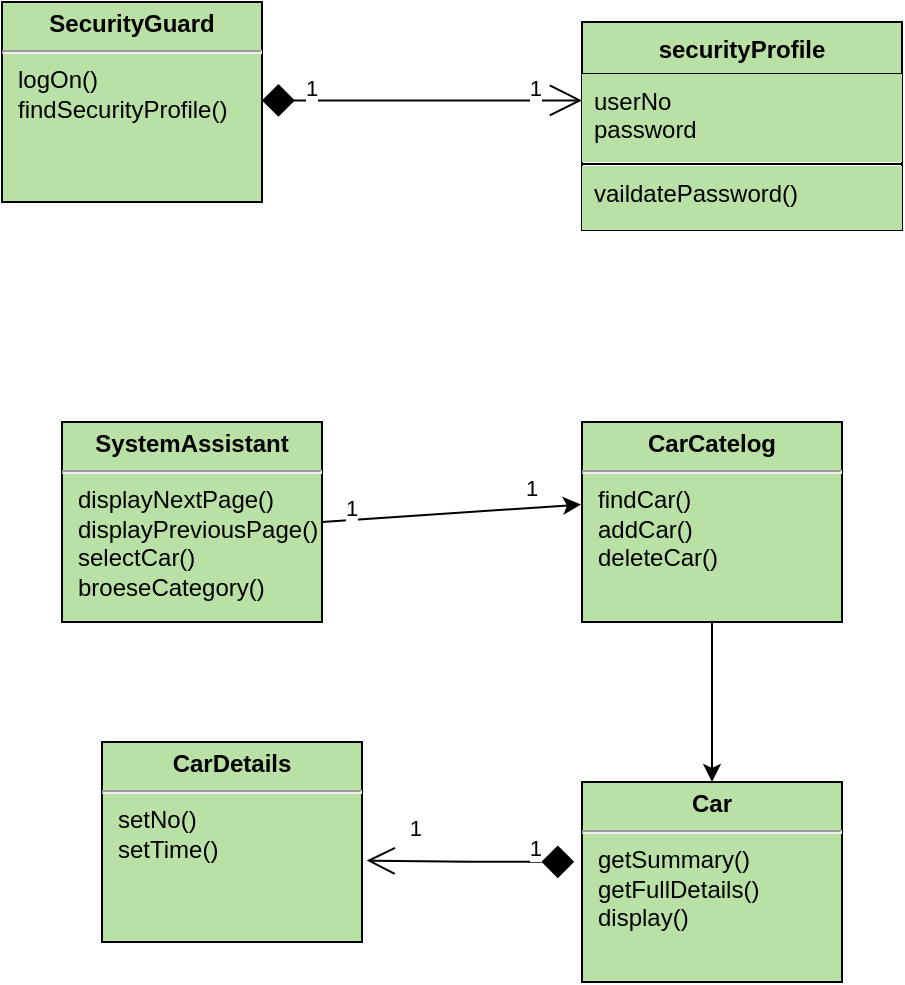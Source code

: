 <mxfile version="22.1.12" type="google">
  <diagram name="第 1 页" id="VnRpMPhHrnMLvDrGx8Yc">
    <mxGraphModel grid="1" page="1" gridSize="10" guides="1" tooltips="1" connect="1" arrows="1" fold="1" pageScale="1" pageWidth="827" pageHeight="1169" math="0" shadow="0">
      <root>
        <mxCell id="0" />
        <mxCell id="1" parent="0" />
        <mxCell id="auXXVR9eTFvNa0d2cw3a-2" value="&lt;p style=&quot;margin: 4px 0px 0px; text-align: center;&quot;&gt;&lt;b style=&quot;border-color: var(--border-color);&quot;&gt;SystemAssistant&lt;/b&gt;&lt;br&gt;&lt;/p&gt;&lt;hr&gt;&lt;p style=&quot;margin:0px;margin-left:8px;&quot;&gt;displayNextPage()&lt;/p&gt;&lt;p style=&quot;margin:0px;margin-left:8px;&quot;&gt;displayPreviousPage()&lt;/p&gt;&lt;p style=&quot;margin:0px;margin-left:8px;&quot;&gt;selectCar()&lt;/p&gt;&lt;p style=&quot;margin:0px;margin-left:8px;&quot;&gt;broeseCategory()&lt;/p&gt;" style="verticalAlign=top;align=left;overflow=fill;fontSize=12;fontFamily=Helvetica;html=1;whiteSpace=wrap;fillColor=#B9E0A5;" vertex="1" parent="1">
          <mxGeometry x="120" y="340" width="130" height="100" as="geometry" />
        </mxCell>
        <mxCell id="auXXVR9eTFvNa0d2cw3a-3" value="&lt;p style=&quot;margin: 4px 0px 0px; text-align: center;&quot;&gt;&lt;b style=&quot;border-color: var(--border-color);&quot;&gt;CarCatelog&lt;/b&gt;&lt;br&gt;&lt;/p&gt;&lt;hr&gt;&lt;p style=&quot;margin:0px;margin-left:8px;&quot;&gt;findCar()&lt;/p&gt;&lt;p style=&quot;margin:0px;margin-left:8px;&quot;&gt;addCar()&lt;/p&gt;&lt;p style=&quot;margin:0px;margin-left:8px;&quot;&gt;deleteCar()&lt;/p&gt;" style="verticalAlign=top;align=left;overflow=fill;fontSize=12;fontFamily=Helvetica;html=1;whiteSpace=wrap;fillColor=#B9E0A5;" vertex="1" parent="1">
          <mxGeometry x="380" y="340" width="130" height="100" as="geometry" />
        </mxCell>
        <mxCell id="auXXVR9eTFvNa0d2cw3a-5" value="&lt;p style=&quot;margin: 4px 0px 0px; text-align: center;&quot;&gt;&lt;b style=&quot;border-color: var(--border-color);&quot;&gt;SecurityGuard&lt;/b&gt;&lt;br&gt;&lt;/p&gt;&lt;hr&gt;&lt;p style=&quot;margin:0px;margin-left:8px;&quot;&gt;logOn()&lt;/p&gt;&lt;p style=&quot;margin:0px;margin-left:8px;&quot;&gt;findSecurityProfile()&lt;/p&gt;" style="verticalAlign=top;align=left;overflow=fill;fontSize=12;fontFamily=Helvetica;html=1;whiteSpace=wrap;fillColor=#B9E0A5;" vertex="1" parent="1">
          <mxGeometry x="90" y="130" width="130" height="100" as="geometry" />
        </mxCell>
        <mxCell id="auXXVR9eTFvNa0d2cw3a-6" value="&lt;p style=&quot;margin: 4px 0px 0px; text-align: center;&quot;&gt;&lt;b&gt;Car&lt;/b&gt;&lt;/p&gt;&lt;hr&gt;&lt;p style=&quot;margin:0px;margin-left:8px;&quot;&gt;getSummary()&lt;/p&gt;&lt;p style=&quot;margin:0px;margin-left:8px;&quot;&gt;getFullDetails()&lt;/p&gt;&lt;p style=&quot;margin:0px;margin-left:8px;&quot;&gt;display()&lt;/p&gt;" style="verticalAlign=top;align=left;overflow=fill;fontSize=12;fontFamily=Helvetica;html=1;whiteSpace=wrap;fillColor=#B9E0A5;" vertex="1" parent="1">
          <mxGeometry x="380" y="520" width="130" height="100" as="geometry" />
        </mxCell>
        <mxCell id="auXXVR9eTFvNa0d2cw3a-7" value="&lt;p style=&quot;margin: 4px 0px 0px; text-align: center;&quot;&gt;&lt;b style=&quot;border-color: var(--border-color);&quot;&gt;CarDetails&lt;/b&gt;&lt;br&gt;&lt;/p&gt;&lt;hr&gt;&lt;p style=&quot;margin:0px;margin-left:8px;&quot;&gt;setNo()&lt;/p&gt;&lt;p style=&quot;margin:0px;margin-left:8px;&quot;&gt;setTime()&lt;/p&gt;" style="verticalAlign=top;align=left;overflow=fill;fontSize=12;fontFamily=Helvetica;html=1;whiteSpace=wrap;fillColor=#B9E0A5;" vertex="1" parent="1">
          <mxGeometry x="140" y="500" width="130" height="100" as="geometry" />
        </mxCell>
        <mxCell id="auXXVR9eTFvNa0d2cw3a-8" value="&lt;b style=&quot;border-color: var(--border-color);&quot;&gt;securityProfile&lt;/b&gt;" style="swimlane;fontStyle=1;align=center;verticalAlign=top;childLayout=stackLayout;horizontal=1;startSize=26;horizontalStack=0;resizeParent=1;resizeParentMax=0;resizeLast=0;collapsible=1;marginBottom=0;whiteSpace=wrap;html=1;fillColor=#B9E0A5;" vertex="1" parent="1">
          <mxGeometry x="380" y="140" width="160" height="104" as="geometry" />
        </mxCell>
        <mxCell id="auXXVR9eTFvNa0d2cw3a-9" value="userNo&lt;br&gt;password" style="text;strokeColor=none;fillColor=#B9E0A5;align=left;verticalAlign=top;spacingLeft=4;spacingRight=4;overflow=hidden;rotatable=0;points=[[0,0.5],[1,0.5]];portConstraint=eastwest;whiteSpace=wrap;html=1;" vertex="1" parent="auXXVR9eTFvNa0d2cw3a-8">
          <mxGeometry y="26" width="160" height="44" as="geometry" />
        </mxCell>
        <mxCell id="auXXVR9eTFvNa0d2cw3a-10" value="" style="line;strokeWidth=1;fillColor=#B9E0A5;align=left;verticalAlign=middle;spacingTop=-1;spacingLeft=3;spacingRight=3;rotatable=0;labelPosition=right;points=[];portConstraint=eastwest;strokeColor=inherit;" vertex="1" parent="auXXVR9eTFvNa0d2cw3a-8">
          <mxGeometry y="70" width="160" height="2" as="geometry" />
        </mxCell>
        <mxCell id="auXXVR9eTFvNa0d2cw3a-11" value="vaildatePassword()" style="text;strokeColor=none;fillColor=#B9E0A5;align=left;verticalAlign=top;spacingLeft=4;spacingRight=4;overflow=hidden;rotatable=0;points=[[0,0.5],[1,0.5]];portConstraint=eastwest;whiteSpace=wrap;html=1;" vertex="1" parent="auXXVR9eTFvNa0d2cw3a-8">
          <mxGeometry y="72" width="160" height="32" as="geometry" />
        </mxCell>
        <mxCell id="auXXVR9eTFvNa0d2cw3a-12" value="" style="endArrow=open;html=1;endSize=14;startArrow=diamond;startSize=14;startFill=1;edgeStyle=orthogonalEdgeStyle;rounded=0;" edge="1" parent="1">
          <mxGeometry relative="1" as="geometry">
            <mxPoint x="220" y="179.23" as="sourcePoint" />
            <mxPoint x="380" y="179.23" as="targetPoint" />
          </mxGeometry>
        </mxCell>
        <mxCell id="auXXVR9eTFvNa0d2cw3a-13" value="1" style="edgeLabel;resizable=0;html=1;align=left;verticalAlign=top;" connectable="0" vertex="1" parent="auXXVR9eTFvNa0d2cw3a-12">
          <mxGeometry x="-1" relative="1" as="geometry">
            <mxPoint x="20" y="-19" as="offset" />
          </mxGeometry>
        </mxCell>
        <mxCell id="auXXVR9eTFvNa0d2cw3a-14" value="1" style="edgeLabel;resizable=0;html=1;align=right;verticalAlign=top;" connectable="0" vertex="1" parent="auXXVR9eTFvNa0d2cw3a-12">
          <mxGeometry x="1" relative="1" as="geometry">
            <mxPoint x="-20" y="-19" as="offset" />
          </mxGeometry>
        </mxCell>
        <mxCell id="auXXVR9eTFvNa0d2cw3a-19" value="" style="endArrow=classic;html=1;rounded=0;exitX=1;exitY=0.5;exitDx=0;exitDy=0;entryX=-0.004;entryY=0.413;entryDx=0;entryDy=0;entryPerimeter=0;" edge="1" parent="1" source="auXXVR9eTFvNa0d2cw3a-2" target="auXXVR9eTFvNa0d2cw3a-3">
          <mxGeometry width="50" height="50" relative="1" as="geometry">
            <mxPoint x="320" y="300" as="sourcePoint" />
            <mxPoint x="370" y="250" as="targetPoint" />
          </mxGeometry>
        </mxCell>
        <mxCell id="auXXVR9eTFvNa0d2cw3a-20" value="1" style="edgeLabel;resizable=0;html=1;align=left;verticalAlign=top;" connectable="0" vertex="1" parent="1">
          <mxGeometry x="260" y="370" as="geometry" />
        </mxCell>
        <mxCell id="auXXVR9eTFvNa0d2cw3a-22" value="1" style="edgeLabel;resizable=0;html=1;align=left;verticalAlign=top;" connectable="0" vertex="1" parent="1">
          <mxGeometry x="350" y="360" as="geometry" />
        </mxCell>
        <mxCell id="auXXVR9eTFvNa0d2cw3a-23" value="" style="endArrow=classic;html=1;rounded=0;entryX=0.5;entryY=0;entryDx=0;entryDy=0;exitX=0.5;exitY=1;exitDx=0;exitDy=0;" edge="1" parent="1" source="auXXVR9eTFvNa0d2cw3a-3" target="auXXVR9eTFvNa0d2cw3a-6">
          <mxGeometry width="50" height="50" relative="1" as="geometry">
            <mxPoint x="320" y="480" as="sourcePoint" />
            <mxPoint x="370" y="430" as="targetPoint" />
          </mxGeometry>
        </mxCell>
        <mxCell id="auXXVR9eTFvNa0d2cw3a-24" value="" style="endArrow=open;html=1;endSize=12;startArrow=diamond;startSize=14;startFill=1;edgeStyle=orthogonalEdgeStyle;rounded=0;exitX=-0.03;exitY=0.399;exitDx=0;exitDy=0;exitPerimeter=0;entryX=1.018;entryY=0.593;entryDx=0;entryDy=0;entryPerimeter=0;" edge="1" parent="1" source="auXXVR9eTFvNa0d2cw3a-6" target="auXXVR9eTFvNa0d2cw3a-7">
          <mxGeometry relative="1" as="geometry">
            <mxPoint x="270" y="450" as="sourcePoint" />
            <mxPoint x="430" y="450" as="targetPoint" />
          </mxGeometry>
        </mxCell>
        <mxCell id="auXXVR9eTFvNa0d2cw3a-26" value="1" style="edgeLabel;resizable=0;html=1;align=right;verticalAlign=top;" connectable="0" vertex="1" parent="auXXVR9eTFvNa0d2cw3a-24">
          <mxGeometry x="1" relative="1" as="geometry">
            <mxPoint x="28" y="-29" as="offset" />
          </mxGeometry>
        </mxCell>
        <mxCell id="auXXVR9eTFvNa0d2cw3a-27" value="1" style="edgeLabel;resizable=0;html=1;align=right;verticalAlign=top;" connectable="0" vertex="1" parent="1">
          <mxGeometry x="360.001" y="540.3" as="geometry" />
        </mxCell>
      </root>
    </mxGraphModel>
  </diagram>
</mxfile>

